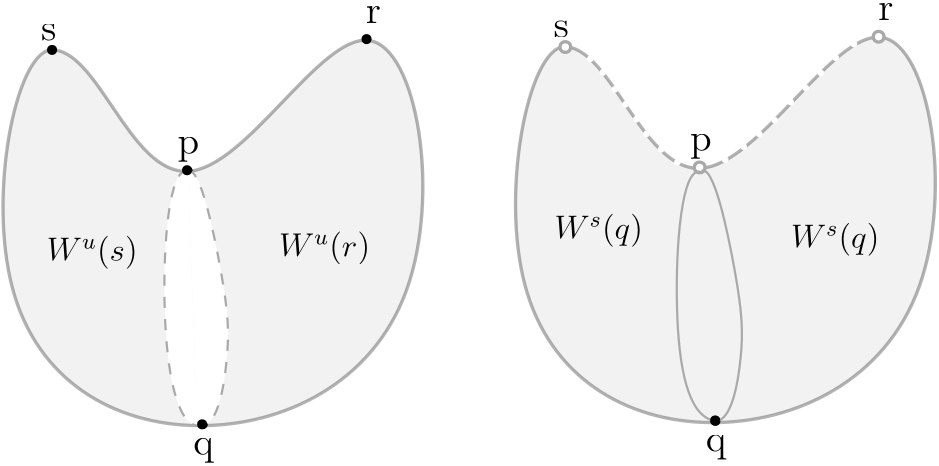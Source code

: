 <?xml version="1.0"?>
<!DOCTYPE ipe SYSTEM "ipe.dtd">
<ipe version="70206" creator="Ipe 7.2.7">
<info created="D:20180125163309" modified="D:20180429110017"/>
<ipestyle name="basic">
<symbol name="arrow/arc(spx)">
<path stroke="sym-stroke" fill="sym-stroke" pen="sym-pen">
0 0 m
-1 0.333 l
-1 -0.333 l
h
</path>
</symbol>
<symbol name="arrow/farc(spx)">
<path stroke="sym-stroke" fill="white" pen="sym-pen">
0 0 m
-1 0.333 l
-1 -0.333 l
h
</path>
</symbol>
<symbol name="arrow/ptarc(spx)">
<path stroke="sym-stroke" fill="sym-stroke" pen="sym-pen">
0 0 m
-1 0.333 l
-0.8 0 l
-1 -0.333 l
h
</path>
</symbol>
<symbol name="arrow/fptarc(spx)">
<path stroke="sym-stroke" fill="white" pen="sym-pen">
0 0 m
-1 0.333 l
-0.8 0 l
-1 -0.333 l
h
</path>
</symbol>
<symbol name="mark/circle(sx)" transformations="translations">
<path fill="sym-stroke">
0.6 0 0 0.6 0 0 e
0.4 0 0 0.4 0 0 e
</path>
</symbol>
<symbol name="mark/disk(sx)" transformations="translations">
<path fill="sym-stroke">
0.6 0 0 0.6 0 0 e
</path>
</symbol>
<symbol name="mark/fdisk(sfx)" transformations="translations">
<group>
<path fill="sym-fill">
0.5 0 0 0.5 0 0 e
</path>
<path fill="sym-stroke" fillrule="eofill">
0.6 0 0 0.6 0 0 e
0.4 0 0 0.4 0 0 e
</path>
</group>
</symbol>
<symbol name="mark/box(sx)" transformations="translations">
<path fill="sym-stroke" fillrule="eofill">
-0.6 -0.6 m
0.6 -0.6 l
0.6 0.6 l
-0.6 0.6 l
h
-0.4 -0.4 m
0.4 -0.4 l
0.4 0.4 l
-0.4 0.4 l
h
</path>
</symbol>
<symbol name="mark/square(sx)" transformations="translations">
<path fill="sym-stroke">
-0.6 -0.6 m
0.6 -0.6 l
0.6 0.6 l
-0.6 0.6 l
h
</path>
</symbol>
<symbol name="mark/fsquare(sfx)" transformations="translations">
<group>
<path fill="sym-fill">
-0.5 -0.5 m
0.5 -0.5 l
0.5 0.5 l
-0.5 0.5 l
h
</path>
<path fill="sym-stroke" fillrule="eofill">
-0.6 -0.6 m
0.6 -0.6 l
0.6 0.6 l
-0.6 0.6 l
h
-0.4 -0.4 m
0.4 -0.4 l
0.4 0.4 l
-0.4 0.4 l
h
</path>
</group>
</symbol>
<symbol name="mark/cross(sx)" transformations="translations">
<group>
<path fill="sym-stroke">
-0.43 -0.57 m
0.57 0.43 l
0.43 0.57 l
-0.57 -0.43 l
h
</path>
<path fill="sym-stroke">
-0.43 0.57 m
0.57 -0.43 l
0.43 -0.57 l
-0.57 0.43 l
h
</path>
</group>
</symbol>
<symbol name="arrow/fnormal(spx)">
<path stroke="sym-stroke" fill="white" pen="sym-pen">
0 0 m
-1 0.333 l
-1 -0.333 l
h
</path>
</symbol>
<symbol name="arrow/pointed(spx)">
<path stroke="sym-stroke" fill="sym-stroke" pen="sym-pen">
0 0 m
-1 0.333 l
-0.8 0 l
-1 -0.333 l
h
</path>
</symbol>
<symbol name="arrow/fpointed(spx)">
<path stroke="sym-stroke" fill="white" pen="sym-pen">
0 0 m
-1 0.333 l
-0.8 0 l
-1 -0.333 l
h
</path>
</symbol>
<symbol name="arrow/linear(spx)">
<path stroke="sym-stroke" pen="sym-pen">
-1 0.333 m
0 0 l
-1 -0.333 l
</path>
</symbol>
<symbol name="arrow/fdouble(spx)">
<path stroke="sym-stroke" fill="white" pen="sym-pen">
0 0 m
-1 0.333 l
-1 -0.333 l
h
-1 0 m
-2 0.333 l
-2 -0.333 l
h
</path>
</symbol>
<symbol name="arrow/double(spx)">
<path stroke="sym-stroke" fill="sym-stroke" pen="sym-pen">
0 0 m
-1 0.333 l
-1 -0.333 l
h
-1 0 m
-2 0.333 l
-2 -0.333 l
h
</path>
</symbol>
<pen name="heavier" value="0.8"/>
<pen name="fat" value="1.2"/>
<pen name="ultrafat" value="2"/>
<symbolsize name="large" value="5"/>
<symbolsize name="small" value="2"/>
<symbolsize name="tiny" value="1.1"/>
<arrowsize name="large" value="10"/>
<arrowsize name="small" value="5"/>
<arrowsize name="tiny" value="3"/>
<color name="red" value="1 0 0"/>
<color name="green" value="0 1 0"/>
<color name="blue" value="0 0 1"/>
<color name="yellow" value="1 1 0"/>
<color name="orange" value="1 0.647 0"/>
<color name="gold" value="1 0.843 0"/>
<color name="purple" value="0.627 0.125 0.941"/>
<color name="gray" value="0.745"/>
<color name="brown" value="0.647 0.165 0.165"/>
<color name="navy" value="0 0 0.502"/>
<color name="pink" value="1 0.753 0.796"/>
<color name="seagreen" value="0.18 0.545 0.341"/>
<color name="turquoise" value="0.251 0.878 0.816"/>
<color name="violet" value="0.933 0.51 0.933"/>
<color name="darkblue" value="0 0 0.545"/>
<color name="darkcyan" value="0 0.545 0.545"/>
<color name="darkgray" value="0.663"/>
<color name="darkgreen" value="0 0.392 0"/>
<color name="darkmagenta" value="0.545 0 0.545"/>
<color name="darkorange" value="1 0.549 0"/>
<color name="darkred" value="0.545 0 0"/>
<color name="lightblue" value="0.678 0.847 0.902"/>
<color name="lightcyan" value="0.878 1 1"/>
<color name="lightgray" value="0.827"/>
<color name="lightgreen" value="0.565 0.933 0.565"/>
<color name="lightyellow" value="1 1 0.878"/>
<dashstyle name="dashed" value="[4] 0"/>
<dashstyle name="dotted" value="[1 3] 0"/>
<dashstyle name="dash dotted" value="[4 2 1 2] 0"/>
<dashstyle name="dash dot dotted" value="[4 2 1 2 1 2] 0"/>
<textsize name="large" value="\large"/>
<textsize name="Large" value="\Large"/>
<textsize name="LARGE" value="\LARGE"/>
<textsize name="huge" value="\huge"/>
<textsize name="Huge" value="\Huge"/>
<textsize name="small" value="\small"/>
<textsize name="footnote" value="\footnotesize"/>
<textsize name="tiny" value="\tiny"/>
<textstyle name="center" begin="\begin{center}" end="\end{center}"/>
<textstyle name="itemize" begin="\begin{itemize}" end="\end{itemize}"/>
<textstyle name="item" begin="\begin{itemize}\item{}" end="\end{itemize}"/>
<gridsize name="4 pts" value="4"/>
<gridsize name="8 pts (~3 mm)" value="8"/>
<gridsize name="16 pts (~6 mm)" value="16"/>
<gridsize name="32 pts (~12 mm)" value="32"/>
<gridsize name="10 pts (~3.5 mm)" value="10"/>
<gridsize name="20 pts (~7 mm)" value="20"/>
<gridsize name="14 pts (~5 mm)" value="14"/>
<gridsize name="28 pts (~10 mm)" value="28"/>
<gridsize name="56 pts (~20 mm)" value="56"/>
<anglesize name="90 deg" value="90"/>
<anglesize name="60 deg" value="60"/>
<anglesize name="45 deg" value="45"/>
<anglesize name="30 deg" value="30"/>
<anglesize name="22.5 deg" value="22.5"/>
<opacity name="10%" value="0.1"/>
<opacity name="30%" value="0.3"/>
<opacity name="50%" value="0.5"/>
<opacity name="75%" value="0.75"/>
<tiling name="falling" angle="-60" step="4" width="1"/>
<tiling name="rising" angle="30" step="4" width="1"/>
</ipestyle>
<page>
<layer name="alpha"/>
<layer name="beta"/>
<view layers="beta" active="beta"/>
<text layer="alpha" matrix="1 0 0 1 -140.413 135.031" transformations="translations" pos="176.809 683.16" stroke="black" type="label" width="5.541" height="6.177" depth="0" valign="baseline" size="Large">s</text>
<path matrix="1 0 0 1 -177.36 133.757" stroke="black">
266.615 637.356 m
287.725 638.289
314.316 686.806
331.81 684.473 c
349.304 682.141
357.701 628.959
345.455 594.787 c
333.209 560.615
300.32 545.453
270.114 545.803 c
239.907 546.153
212.383 562.014
203.519 595.253 c
194.656 628.492
204.452 679.109
217.165 681.091 c
234.374 681.9
245.505 636.423
266.615 637.356 c
</path>
<use matrix="1 0 0 1 -177.36 133.757" name="mark/disk(sx)" pos="217.765 681.06" size="normal" stroke="black"/>
<use matrix="1 0 0 1 -177.36 133.757" name="mark/disk(sx)" pos="330.989 684.946" size="normal" stroke="black"/>
<use matrix="1 0 0 1 -177.36 133.757" name="mark/disk(sx)" pos="266.615 637.356" size="normal" stroke="black"/>
<use matrix="1 0 0 1 -177.36 133.757" name="mark/disk(sx)" pos="272.066 546.42" size="normal" stroke="black"/>
<text matrix="1 0 0 1 -41.0376 168.793" transformations="translations" pos="126.594 608.621" stroke="black" type="label" width="7.804" height="6.176" depth="2.79" valign="baseline" size="Large">p</text>
<text matrix="1 0 0 1 -67.1555 114.327" transformations="translations" pos="158.353 554.792" stroke="black" type="label" width="7.414" height="6.176" depth="2.79" valign="baseline" size="Large">q</text>
<text matrix="1 0 0 1 -177.36 133.757" transformations="translations" pos="144.896 650.607" stroke="black" type="label" width="0" height="0" depth="0" valign="baseline" size="Large"></text>
<text matrix="1 0 0 1 4.66535 176.058" transformations="translations" pos="148.664 648.453" stroke="black" type="label" width="5.463" height="6.177" depth="0" valign="baseline" size="Large">r</text>
<path matrix="1 0 0 1 -177.36 133.757" stroke="0 0 0.541">
266.615 637.356 m
259.959 639.16
255.289 582.749
262.726 546.466
270.114 545.803 c
</path>
<path matrix="1 0 0 1 -177.36 133.757" stroke="darkblue" dash="dotted">
266.615 637.356 m
270.887 639.495
280.77 593.578
282.044 572.557
277 544.124
270.114 545.803 c
</path>
<path matrix="1 0 0 1 -177.36 133.757" stroke="brown" fill="white" dash="dashed">
200 648 m
360 648 l
360 648 l
</path>
<path matrix="1 0 0 1 -177.36 133.757" stroke="brown">
201.959 647.778 m
201.067 644.655
216.01 639.749
241.548 642.425
249.243 646.997
248.239 648.001
248.239 648.001 c
</path>
<path matrix="1 0 0 1 -177.36 133.757" stroke="brown" dash="dotted">
248.239 648.001 m
247.793 649.897
226.047 654.246
202.628 651.458
201.959 648.112 c
</path>
<path matrix="1 0 0 1 -177.36 133.757" stroke="brown">
286.589 648.113 m
285.811 645.903
310.097 640.238
347.363 641.194
350.162 647.952 c
</path>
<path matrix="1 0 0 1 -177.36 133.757" stroke="brown" dash="dotted">
286.501 648.066 m
287.973 650.889
310.684 657.073
350.496 652.166
350.162 648.263
349.939 648.263 c
</path>
<text matrix="1 0 0 1 -183.412 126.112" transformations="translations" pos="364.881 652.979" stroke="brown" type="label" width="33.553" height="9.474" depth="2.99" valign="baseline" size="large" style="math">f^{-1}(d)</text>
<use matrix="1 0 0 1 -177.36 133.757" name="mark/disk(sx)" pos="248 648" size="normal" stroke="darkorange"/>
<use matrix="1 0 0 1 -177.36 133.757" name="mark/disk(sx)" pos="286.669 648.461" size="normal" stroke="darkorange"/>
<text matrix="1 0 0 1 -172.083 105.863" transformations="translations" pos="242.944 680.877" stroke="brown" type="label" width="11.384" height="5.151" depth="1.79" valign="baseline" size="large" style="math">x_{3}</text>
<text matrix="1 0 0 1 -167.748 99.644" transformations="translations" pos="268.199 687.662" stroke="brown" type="label" width="11.384" height="5.151" depth="1.79" valign="baseline" size="large" style="math">x_{4}</text>
<path matrix="1 0 0 1 -177.36 133.757" stroke="darkgreen">
202.296 600.041 m
204.75 592.931
351.939 588.732
346.749 599.708
346.749 599.708 c
</path>
<path matrix="1 0 0 1 -177.36 133.757" stroke="darkgreen" dash="dotted">
347.04 600.085 m
347.993 605.974
249.226 613.089
202.52 604.683
202.52 600.051 c
</path>
<use matrix="1 0 0 1 -177.36 133.757" name="mark/disk(sx)" pos="277.07 609.007" size="normal" stroke="darkgreen"/>
<use matrix="1 0 0 1 -177.36 133.757" name="mark/disk(sx)" pos="258.196 592.77" size="normal" stroke="darkgreen"/>
<text matrix="1 0 0 1 -182.434 130.277" transformations="translations" pos="284.437 616.111" stroke="darkgreen" type="label" width="11.384" height="5.151" depth="1.79" valign="baseline" size="large" style="math">x_{2}</text>
<text matrix="1 0 0 1 -221.432 101.282" transformations="translations" pos="289.366 618.43" stroke="darkgreen" type="label" width="11.384" height="5.151" depth="1.79" valign="baseline" size="large" style="math">x_{1}</text>
<text layer="beta" matrix="1 0 0 1 -144.589 131.367" transformations="translations" pos="176.809 683.16" stroke="black" type="label" width="5.541" height="6.177" depth="0" valign="baseline" size="Large">s</text>
<path matrix="1 0 0 1 -181.536 130.093" stroke="black" fill="lightgray" pen="fat" opacity="30%">
266.615 637.356 m
287.725 638.289
314.316 686.806
331.81 684.473 c
349.304 682.141
357.701 628.959
345.455 594.787 c
333.209 560.615
300.32 545.453
270.114 545.803 c
239.907 546.153
212.383 562.014
203.519 595.253 c
194.656 628.492
204.452 679.109
217.165 681.091 c
234.374 681.9
245.505 636.423
266.615 637.356 c
</path>
<use matrix="1 0 0 1 -181.536 130.093" name="mark/disk(sx)" pos="217.765 681.06" size="normal" stroke="black"/>
<use matrix="1 0 0 1 -181.536 130.093" name="mark/disk(sx)" pos="330.989 684.946" size="normal" stroke="black"/>
<use matrix="1 0 0 1 -181.536 130.093" name="mark/disk(sx)" pos="266.615 637.356" size="normal" stroke="black"/>
<use matrix="1 0 0 1 -181.536 130.093" name="mark/disk(sx)" pos="272.066 546.42" size="normal" stroke="black"/>
<text matrix="1 0 0 1 -45.214 165.129" transformations="translations" pos="126.594 608.621" stroke="black" type="label" width="7.804" height="6.176" depth="2.79" valign="baseline" size="Large">p</text>
<text matrix="1 0 0 1 -71.3319 110.663" transformations="translations" pos="158.353 554.792" stroke="black" type="label" width="7.414" height="6.176" depth="2.79" valign="baseline" size="Large">q</text>
<text matrix="1 0 0 1 0.488987 172.394" transformations="translations" pos="148.664 648.453" stroke="black" type="label" width="5.463" height="6.177" depth="0" valign="baseline" size="Large">r</text>
<path matrix="1 0 0 1 -37.1762 116.336" stroke="darkgray" fill="white" dash="dashed" pen="heavier">
122.255 651.113 m
115.599 652.917
110.929 596.506
118.366 560.223
125.754 559.56 c
</path>
<path matrix="1 0 0 1 -181.536 130.093" stroke="darkgray" fill="white" dash="dashed" pen="heavier">
266.615 637.356 m
270.887 639.495
280.77 593.578
282.044 572.557
277 544.124
270.114 545.803 c
</path>
<text matrix="1 0 0 1 -64.6318 83.1404" transformations="translations" pos="182.546 653.657" stroke="black" type="label" width="32.784" height="8.965" depth="2.99" valign="baseline" size="large" style="math">W^{u}(r)</text>
<text matrix="1 0 0 1 -270.423 281.985" transformations="translations" pos="304.741 453.226" stroke="black" type="label" width="32.697" height="8.965" depth="2.99" valign="baseline" size="large" style="math">W^{u}(s)</text>
<use matrix="1 0 0 1 -128.3 198.7" name="mark/disk(sx)" pos="218.556 477.672" size="normal" stroke="black"/>
<use matrix="1 0 0 1 -128.3 198.7" name="mark/disk(sx)" pos="213.123 569.141" size="normal" stroke="black"/>
<text matrix="1 0 0 1 39.9108 132.467" transformations="translations" pos="176.809 683.16" stroke="black" type="label" width="5.541" height="6.177" depth="0" valign="baseline" size="Large">s</text>
<path matrix="1 0 0 1 2.96385 131.193" stroke="black" fill="lightgray" pen="fat" opacity="30%">
266.615 637.356 m
287.725 638.289
314.316 686.806
331.81 684.473 c
349.304 682.141
357.701 628.959
345.455 594.787 c
333.209 560.615
300.32 545.453
270.114 545.803 c
239.907 546.153
212.383 562.014
203.519 595.253 c
194.656 628.492
204.452 679.109
217.165 681.091 c
234.374 681.9
245.505 636.423
266.615 637.356 c
</path>
<use matrix="1 0 0 1 2.96385 131.193" name="mark/disk(sx)" pos="217.765 681.06" size="normal" stroke="white"/>
<use matrix="1 0 0 1 2.96385 131.193" name="mark/disk(sx)" pos="266.615 637.356" size="normal" stroke="black"/>
<use matrix="1 0 0 1 2.96385 131.193" name="mark/disk(sx)" pos="272.066 546.42" size="normal" stroke="black"/>
<text matrix="1 0 0 1 139.286 166.229" transformations="translations" pos="126.594 608.621" stroke="black" type="label" width="7.804" height="6.176" depth="2.79" valign="baseline" size="Large">p</text>
<text matrix="1 0 0 1 113.168 111.763" transformations="translations" pos="158.353 554.792" stroke="black" type="label" width="7.414" height="6.176" depth="2.79" valign="baseline" size="Large">q</text>
<text matrix="1 0 0 1 184.989 173.494" transformations="translations" pos="148.664 648.453" stroke="black" type="label" width="5.463" height="6.177" depth="0" valign="baseline" size="Large">r</text>
<use matrix="1 0 0 1 56.1998 199.8" name="mark/disk(sx)" pos="213.123 569.141" size="normal" stroke="white"/>
<path matrix="1 0 0 1 -53.9275 333.145" stroke="darkgray" pen="fat">
1.89715 -0.223194 0.223194 1.89715 274.929 479.044 e
</path>
<path matrix="1 0 0 1 -5.569 289.789" stroke="darkgray" pen="fat">
1.89715 -0.223194 0.223194 1.89715 274.929 479.044 e
</path>
<path matrix="1 0 0 1 58.863 336.858" stroke="darkgray" fill="1" pen="fat">
1.89715 -0.223194 0.223194 1.89715 274.929 479.044 e
</path>
<path matrix="1 0 0 1 -54 333" stroke="white" fill="undefined" pen="2.4" cap="1" join="1">
284.007 474.959 m
284.007 474.959 l
</path>
<path matrix="1 0 0 1 -54 333" stroke="white" fill="undefined" pen="2.4" cap="1" join="1">
288.533 470.056 m
288.533 470.056 l
</path>
<path matrix="1 0 0 1 -54 333" stroke="white" fill="undefined" pen="2.4" cap="1" join="1">
292.869 464.013 m
292.869 464.013 l
</path>
<path matrix="1 0 0 1 -54 333" stroke="white" fill="undefined" pen="2.4" cap="1" join="1">
296.709 458.584 m
296.709 458.584 l
</path>
<path matrix="1 0 0 1 -54 333" stroke="white" fill="undefined" pen="2.4" cap="1" join="1">
300.534 453.166 m
300.534 453.166 l
</path>
<path matrix="1 0 0 1 -54 333" stroke="white" fill="undefined" pen="2.4" cap="1" join="1">
304.199 447.907 m
304.199 447.907 l
</path>
<path matrix="1 0 0 1 -54 333" stroke="white" fill="undefined" pen="2.4" cap="1" join="1">
309.458 442.329 m
309.458 442.329 l
</path>
<path matrix="1 0 0 1 -54 333" stroke="white" fill="undefined" pen="2.4" cap="1" join="1">
315.355 437.707 m
315.355 437.707 l
</path>
<path matrix="1 0 0 1 -54 333" stroke="white" fill="undefined" pen="2.4" cap="1" join="1">
332.54 438.653 m
332.54 438.653 l
</path>
<path matrix="1 0 0 1 -54 333" stroke="white" fill="undefined" pen="2.4" cap="1" join="1">
339.234 443.274 m
339.234 443.274 l
</path>
<path matrix="1 0 0 1 -54 333" stroke="white" fill="undefined" pen="2.4" cap="1" join="1">
344.812 447.896 m
344.812 447.896 l
</path>
<path matrix="1 0 0 1 -54 333" stroke="white" fill="undefined" pen="2.4" cap="1" join="1">
350.389 452.836 m
350.389 452.836 l
</path>
<path matrix="1 0 0 1 -54 333" stroke="white" fill="undefined" pen="2.4" cap="1" join="1">
356.127 459.37 m
356.127 459.37 l
</path>
<path matrix="1 0 0 1 -54 333" stroke="white" fill="undefined" pen="2.4" cap="1" join="1">
361.545 464.47 m
361.545 464.47 l
</path>
<path matrix="1 0 0 1 -54 333" stroke="white" fill="undefined" pen="2.4" cap="1" join="1">
366.963 469.888 m
366.963 469.888 l
</path>
<path matrix="1 0 0 1 -54 333" stroke="white" fill="undefined" pen="2.4" cap="1" join="1">
372.382 475.307 m
372.382 475.307 l
</path>
<path matrix="1 0 0 1 -54 333" stroke="white" fill="undefined" pen="2.4" cap="1" join="1">
378.916 480.247 m
378.916 480.247 l
</path>
<text matrix="1 0 0 1 154.921 167.775" transformations="translations" pos="62.1806 575.373" stroke="black" type="label" width="31.815" height="8.965" depth="2.99" valign="baseline" size="large" style="math">W^{s}(q)</text>
<text matrix="1 0 0 1 240.037 164.589" transformations="translations" pos="62.1806 575.373" stroke="black" type="label" width="31.815" height="8.965" depth="2.99" valign="baseline" size="large" style="math">W^{s}(q)</text>
<path stroke="darkgray" pen="heavier">
269.63 767.281 m
262.974 769.085
258.304 712.674
265.252 679.779
274.355 677.678 c
</path>
<path stroke="darkgray" pen="heavier">
270.081 767.584 m
274.353 769.723
284.236 723.806
285.51 702.785
280.631 677.517
274.975 677.517 c
</path>
<use matrix="1 0 0 1 -0.042922 0.21461" name="mark/disk(sx)" pos="274.987 677.539" size="normal" stroke="black"/>
</page>
</ipe>
